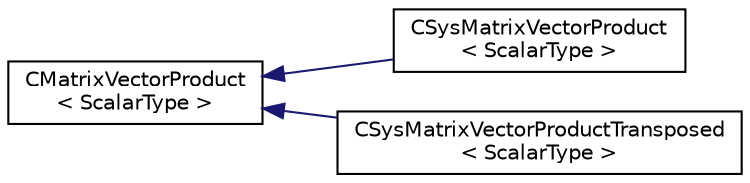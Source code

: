 digraph "Graphical Class Hierarchy"
{
  edge [fontname="Helvetica",fontsize="10",labelfontname="Helvetica",labelfontsize="10"];
  node [fontname="Helvetica",fontsize="10",shape=record];
  rankdir="LR";
  Node0 [label="CMatrixVectorProduct\l\< ScalarType \>",height=0.2,width=0.4,color="black", fillcolor="white", style="filled",URL="$class_c_matrix_vector_product.html",tooltip="Abstract base class for defining matrix-vector products. "];
  Node0 -> Node1 [dir="back",color="midnightblue",fontsize="10",style="solid",fontname="Helvetica"];
  Node1 [label="CSysMatrixVectorProduct\l\< ScalarType \>",height=0.2,width=0.4,color="black", fillcolor="white", style="filled",URL="$class_c_sys_matrix_vector_product.html",tooltip="Specialization of matrix-vector product that uses CSysMatrix class. "];
  Node0 -> Node2 [dir="back",color="midnightblue",fontsize="10",style="solid",fontname="Helvetica"];
  Node2 [label="CSysMatrixVectorProductTransposed\l\< ScalarType \>",height=0.2,width=0.4,color="black", fillcolor="white", style="filled",URL="$class_c_sys_matrix_vector_product_transposed.html",tooltip="Specialization of matrix-vector product that uses CSysMatrix class for transposed products..."];
}
